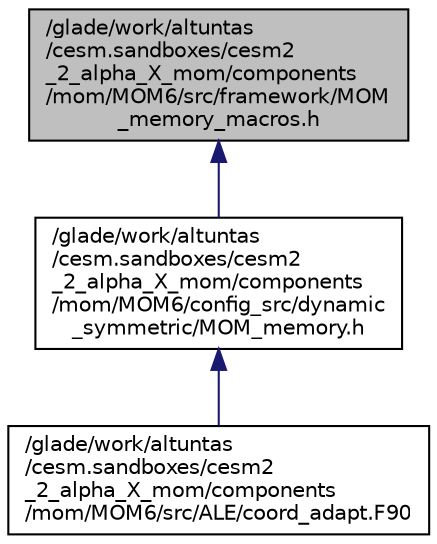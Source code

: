 digraph "/glade/work/altuntas/cesm.sandboxes/cesm2_2_alpha_X_mom/components/mom/MOM6/src/framework/MOM_memory_macros.h"
{
 // INTERACTIVE_SVG=YES
 // LATEX_PDF_SIZE
  edge [fontname="Helvetica",fontsize="10",labelfontname="Helvetica",labelfontsize="10"];
  node [fontname="Helvetica",fontsize="10",shape=record];
  Node1 [label="/glade/work/altuntas\l/cesm.sandboxes/cesm2\l_2_alpha_X_mom/components\l/mom/MOM6/src/framework/MOM\l_memory_macros.h",height=0.2,width=0.4,color="black", fillcolor="grey75", style="filled", fontcolor="black",tooltip="Memory macros."];
  Node1 -> Node2 [dir="back",color="midnightblue",fontsize="10",style="solid",fontname="Helvetica"];
  Node2 [label="/glade/work/altuntas\l/cesm.sandboxes/cesm2\l_2_alpha_X_mom/components\l/mom/MOM6/config_src/dynamic\l_symmetric/MOM_memory.h",height=0.2,width=0.4,color="black", fillcolor="white", style="filled",URL="$MOM__memory_8h.html",tooltip=" "];
  Node2 -> Node3 [dir="back",color="midnightblue",fontsize="10",style="solid",fontname="Helvetica"];
  Node3 [label="/glade/work/altuntas\l/cesm.sandboxes/cesm2\l_2_alpha_X_mom/components\l/mom/MOM6/src/ALE/coord_adapt.F90",height=0.2,width=0.4,color="black", fillcolor="white", style="filled",URL="$coord__adapt_8F90.html",tooltip=" "];
}
